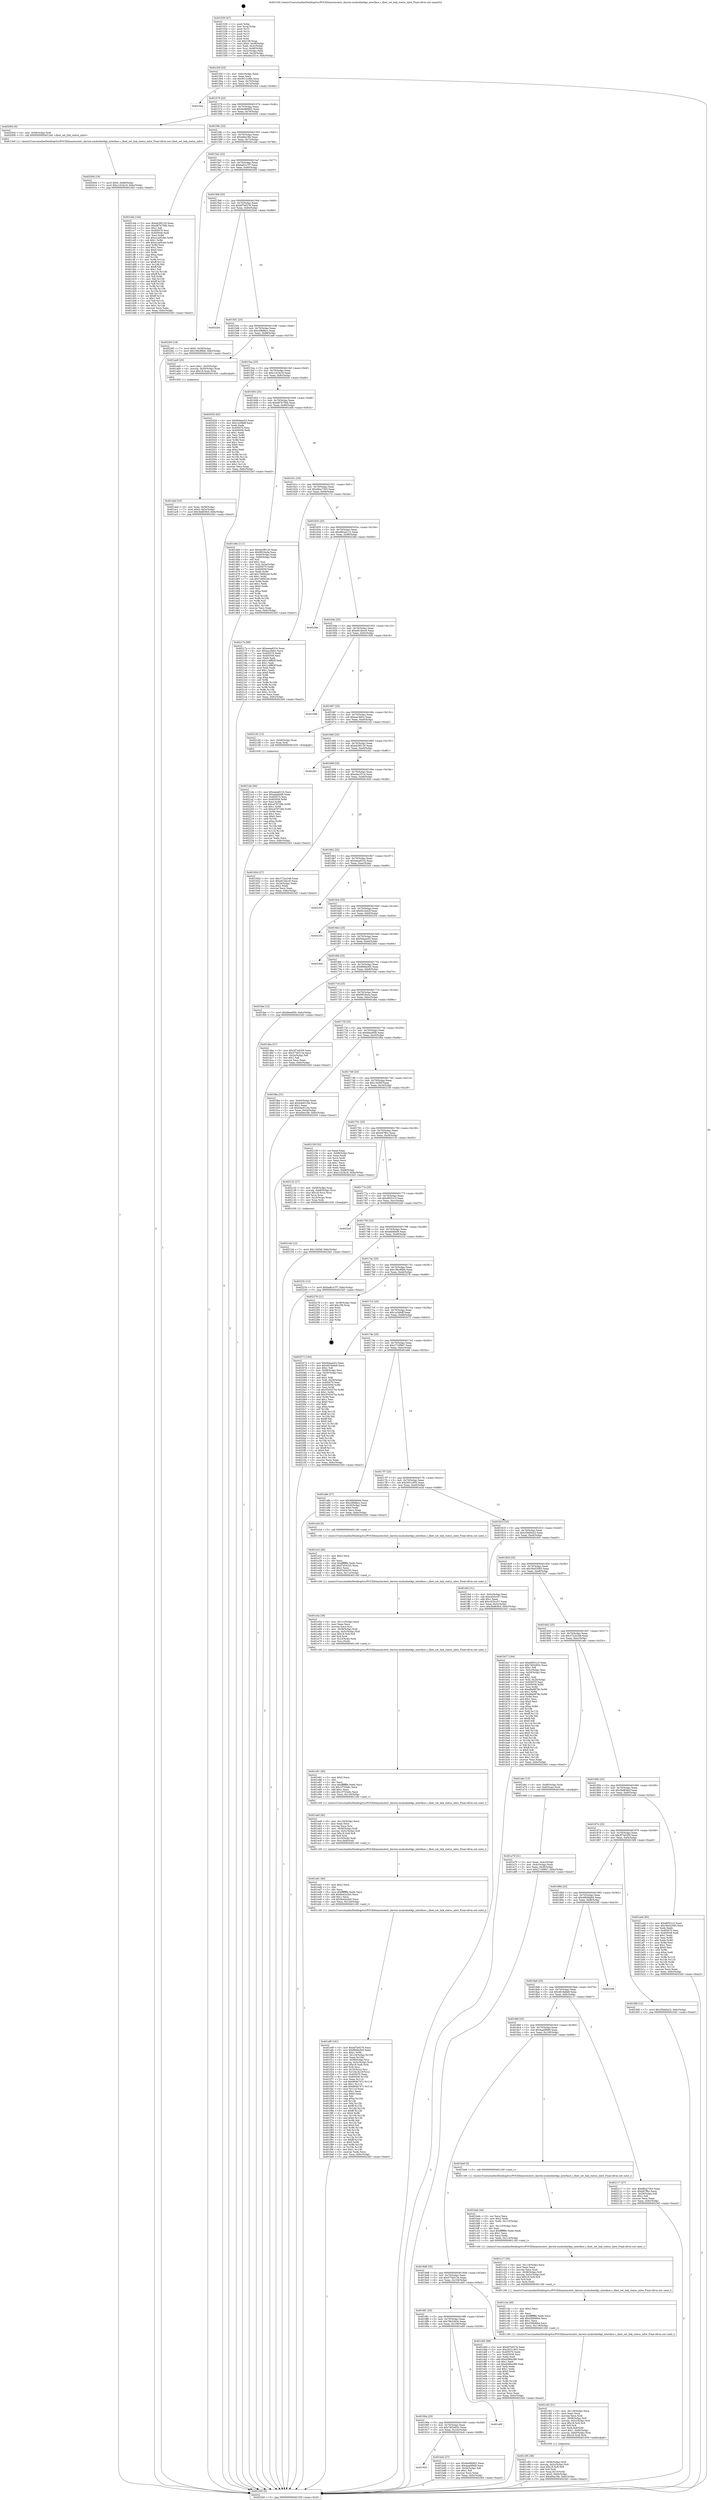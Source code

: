 digraph "0x401530" {
  label = "0x401530 (/mnt/c/Users/mathe/Desktop/tcc/POCII/binaries/extr_darwin-xnubsdnetkpi_interface.c_ifnet_set_link_status_inbw_Final-ollvm.out::main(0))"
  labelloc = "t"
  node[shape=record]

  Entry [label="",width=0.3,height=0.3,shape=circle,fillcolor=black,style=filled]
  "0x40155f" [label="{
     0x40155f [23]\l
     | [instrs]\l
     &nbsp;&nbsp;0x40155f \<+3\>: mov -0x6c(%rbp),%eax\l
     &nbsp;&nbsp;0x401562 \<+2\>: mov %eax,%ecx\l
     &nbsp;&nbsp;0x401564 \<+6\>: sub $0x9212cf6e,%ecx\l
     &nbsp;&nbsp;0x40156a \<+3\>: mov %eax,-0x70(%rbp)\l
     &nbsp;&nbsp;0x40156d \<+3\>: mov %ecx,-0x74(%rbp)\l
     &nbsp;&nbsp;0x401570 \<+6\>: je 00000000004019ce \<main+0x49e\>\l
  }"]
  "0x4019ce" [label="{
     0x4019ce\l
  }", style=dashed]
  "0x401576" [label="{
     0x401576 [22]\l
     | [instrs]\l
     &nbsp;&nbsp;0x401576 \<+5\>: jmp 000000000040157b \<main+0x4b\>\l
     &nbsp;&nbsp;0x40157b \<+3\>: mov -0x70(%rbp),%eax\l
     &nbsp;&nbsp;0x40157e \<+5\>: sub $0x9ed86802,%eax\l
     &nbsp;&nbsp;0x401583 \<+3\>: mov %eax,-0x78(%rbp)\l
     &nbsp;&nbsp;0x401586 \<+6\>: je 0000000000402004 \<main+0xad4\>\l
  }"]
  Exit [label="",width=0.3,height=0.3,shape=circle,fillcolor=black,style=filled,peripheries=2]
  "0x402004" [label="{
     0x402004 [9]\l
     | [instrs]\l
     &nbsp;&nbsp;0x402004 \<+4\>: mov -0x58(%rbp),%rdi\l
     &nbsp;&nbsp;0x402008 \<+5\>: call 00000000004013e0 \<ifnet_set_link_status_inbw\>\l
     | [calls]\l
     &nbsp;&nbsp;0x4013e0 \{1\} (/mnt/c/Users/mathe/Desktop/tcc/POCII/binaries/extr_darwin-xnubsdnetkpi_interface.c_ifnet_set_link_status_inbw_Final-ollvm.out::ifnet_set_link_status_inbw)\l
  }"]
  "0x40158c" [label="{
     0x40158c [22]\l
     | [instrs]\l
     &nbsp;&nbsp;0x40158c \<+5\>: jmp 0000000000401591 \<main+0x61\>\l
     &nbsp;&nbsp;0x401591 \<+3\>: mov -0x70(%rbp),%eax\l
     &nbsp;&nbsp;0x401594 \<+5\>: sub $0xaf4ec3fe,%eax\l
     &nbsp;&nbsp;0x401599 \<+3\>: mov %eax,-0x7c(%rbp)\l
     &nbsp;&nbsp;0x40159c \<+6\>: je 0000000000401cbb \<main+0x78b\>\l
  }"]
  "0x4021de" [label="{
     0x4021de [94]\l
     | [instrs]\l
     &nbsp;&nbsp;0x4021de \<+5\>: mov $0xeeea631b,%ecx\l
     &nbsp;&nbsp;0x4021e3 \<+5\>: mov $0xebb8408,%edx\l
     &nbsp;&nbsp;0x4021e8 \<+7\>: mov 0x405070,%esi\l
     &nbsp;&nbsp;0x4021ef \<+8\>: mov 0x405058,%r8d\l
     &nbsp;&nbsp;0x4021f7 \<+3\>: mov %esi,%r9d\l
     &nbsp;&nbsp;0x4021fa \<+7\>: add $0xcd79726b,%r9d\l
     &nbsp;&nbsp;0x402201 \<+4\>: sub $0x1,%r9d\l
     &nbsp;&nbsp;0x402205 \<+7\>: sub $0xcd79726b,%r9d\l
     &nbsp;&nbsp;0x40220c \<+4\>: imul %r9d,%esi\l
     &nbsp;&nbsp;0x402210 \<+3\>: and $0x1,%esi\l
     &nbsp;&nbsp;0x402213 \<+3\>: cmp $0x0,%esi\l
     &nbsp;&nbsp;0x402216 \<+4\>: sete %r10b\l
     &nbsp;&nbsp;0x40221a \<+4\>: cmp $0xa,%r8d\l
     &nbsp;&nbsp;0x40221e \<+4\>: setl %r11b\l
     &nbsp;&nbsp;0x402222 \<+3\>: mov %r10b,%bl\l
     &nbsp;&nbsp;0x402225 \<+3\>: and %r11b,%bl\l
     &nbsp;&nbsp;0x402228 \<+3\>: xor %r11b,%r10b\l
     &nbsp;&nbsp;0x40222b \<+3\>: or %r10b,%bl\l
     &nbsp;&nbsp;0x40222e \<+3\>: test $0x1,%bl\l
     &nbsp;&nbsp;0x402231 \<+3\>: cmovne %edx,%ecx\l
     &nbsp;&nbsp;0x402234 \<+3\>: mov %ecx,-0x6c(%rbp)\l
     &nbsp;&nbsp;0x402237 \<+5\>: jmp 00000000004023d3 \<main+0xea3\>\l
  }"]
  "0x401cbb" [label="{
     0x401cbb [144]\l
     | [instrs]\l
     &nbsp;&nbsp;0x401cbb \<+5\>: mov $0xeb3f0120,%eax\l
     &nbsp;&nbsp;0x401cc0 \<+5\>: mov $0xd87b756b,%ecx\l
     &nbsp;&nbsp;0x401cc5 \<+2\>: mov $0x1,%dl\l
     &nbsp;&nbsp;0x401cc7 \<+7\>: mov 0x405070,%esi\l
     &nbsp;&nbsp;0x401cce \<+7\>: mov 0x405058,%edi\l
     &nbsp;&nbsp;0x401cd5 \<+3\>: mov %esi,%r8d\l
     &nbsp;&nbsp;0x401cd8 \<+7\>: sub $0xa1ad5cbb,%r8d\l
     &nbsp;&nbsp;0x401cdf \<+4\>: sub $0x1,%r8d\l
     &nbsp;&nbsp;0x401ce3 \<+7\>: add $0xa1ad5cbb,%r8d\l
     &nbsp;&nbsp;0x401cea \<+4\>: imul %r8d,%esi\l
     &nbsp;&nbsp;0x401cee \<+3\>: and $0x1,%esi\l
     &nbsp;&nbsp;0x401cf1 \<+3\>: cmp $0x0,%esi\l
     &nbsp;&nbsp;0x401cf4 \<+4\>: sete %r9b\l
     &nbsp;&nbsp;0x401cf8 \<+3\>: cmp $0xa,%edi\l
     &nbsp;&nbsp;0x401cfb \<+4\>: setl %r10b\l
     &nbsp;&nbsp;0x401cff \<+3\>: mov %r9b,%r11b\l
     &nbsp;&nbsp;0x401d02 \<+4\>: xor $0xff,%r11b\l
     &nbsp;&nbsp;0x401d06 \<+3\>: mov %r10b,%bl\l
     &nbsp;&nbsp;0x401d09 \<+3\>: xor $0xff,%bl\l
     &nbsp;&nbsp;0x401d0c \<+3\>: xor $0x1,%dl\l
     &nbsp;&nbsp;0x401d0f \<+3\>: mov %r11b,%r14b\l
     &nbsp;&nbsp;0x401d12 \<+4\>: and $0xff,%r14b\l
     &nbsp;&nbsp;0x401d16 \<+3\>: and %dl,%r9b\l
     &nbsp;&nbsp;0x401d19 \<+3\>: mov %bl,%r15b\l
     &nbsp;&nbsp;0x401d1c \<+4\>: and $0xff,%r15b\l
     &nbsp;&nbsp;0x401d20 \<+3\>: and %dl,%r10b\l
     &nbsp;&nbsp;0x401d23 \<+3\>: or %r9b,%r14b\l
     &nbsp;&nbsp;0x401d26 \<+3\>: or %r10b,%r15b\l
     &nbsp;&nbsp;0x401d29 \<+3\>: xor %r15b,%r14b\l
     &nbsp;&nbsp;0x401d2c \<+3\>: or %bl,%r11b\l
     &nbsp;&nbsp;0x401d2f \<+4\>: xor $0xff,%r11b\l
     &nbsp;&nbsp;0x401d33 \<+3\>: or $0x1,%dl\l
     &nbsp;&nbsp;0x401d36 \<+3\>: and %dl,%r11b\l
     &nbsp;&nbsp;0x401d39 \<+3\>: or %r11b,%r14b\l
     &nbsp;&nbsp;0x401d3c \<+4\>: test $0x1,%r14b\l
     &nbsp;&nbsp;0x401d40 \<+3\>: cmovne %ecx,%eax\l
     &nbsp;&nbsp;0x401d43 \<+3\>: mov %eax,-0x6c(%rbp)\l
     &nbsp;&nbsp;0x401d46 \<+5\>: jmp 00000000004023d3 \<main+0xea3\>\l
  }"]
  "0x4015a2" [label="{
     0x4015a2 [22]\l
     | [instrs]\l
     &nbsp;&nbsp;0x4015a2 \<+5\>: jmp 00000000004015a7 \<main+0x77\>\l
     &nbsp;&nbsp;0x4015a7 \<+3\>: mov -0x70(%rbp),%eax\l
     &nbsp;&nbsp;0x4015aa \<+5\>: sub $0xba81e7f7,%eax\l
     &nbsp;&nbsp;0x4015af \<+3\>: mov %eax,-0x80(%rbp)\l
     &nbsp;&nbsp;0x4015b2 \<+6\>: je 0000000000402265 \<main+0xd35\>\l
  }"]
  "0x40214d" [label="{
     0x40214d [12]\l
     | [instrs]\l
     &nbsp;&nbsp;0x40214d \<+7\>: movl $0x13d3bf,-0x6c(%rbp)\l
     &nbsp;&nbsp;0x402154 \<+5\>: jmp 00000000004023d3 \<main+0xea3\>\l
  }"]
  "0x402265" [label="{
     0x402265 [19]\l
     | [instrs]\l
     &nbsp;&nbsp;0x402265 \<+7\>: movl $0x0,-0x38(%rbp)\l
     &nbsp;&nbsp;0x40226c \<+7\>: movl $0x196c96b9,-0x6c(%rbp)\l
     &nbsp;&nbsp;0x402273 \<+5\>: jmp 00000000004023d3 \<main+0xea3\>\l
  }"]
  "0x4015b8" [label="{
     0x4015b8 [25]\l
     | [instrs]\l
     &nbsp;&nbsp;0x4015b8 \<+5\>: jmp 00000000004015bd \<main+0x8d\>\l
     &nbsp;&nbsp;0x4015bd \<+3\>: mov -0x70(%rbp),%eax\l
     &nbsp;&nbsp;0x4015c0 \<+5\>: sub $0xbf7b9276,%eax\l
     &nbsp;&nbsp;0x4015c5 \<+6\>: mov %eax,-0x84(%rbp)\l
     &nbsp;&nbsp;0x4015cb \<+6\>: je 00000000004022bd \<main+0xd8d\>\l
  }"]
  "0x40200d" [label="{
     0x40200d [19]\l
     | [instrs]\l
     &nbsp;&nbsp;0x40200d \<+7\>: movl $0x0,-0x68(%rbp)\l
     &nbsp;&nbsp;0x402014 \<+7\>: movl $0xc1d1fa18,-0x6c(%rbp)\l
     &nbsp;&nbsp;0x40201b \<+5\>: jmp 00000000004023d3 \<main+0xea3\>\l
  }"]
  "0x4022bd" [label="{
     0x4022bd\l
  }", style=dashed]
  "0x4015d1" [label="{
     0x4015d1 [25]\l
     | [instrs]\l
     &nbsp;&nbsp;0x4015d1 \<+5\>: jmp 00000000004015d6 \<main+0xa6\>\l
     &nbsp;&nbsp;0x4015d6 \<+3\>: mov -0x70(%rbp),%eax\l
     &nbsp;&nbsp;0x4015d9 \<+5\>: sub $0xc0fb8bcc,%eax\l
     &nbsp;&nbsp;0x4015de \<+6\>: mov %eax,-0x88(%rbp)\l
     &nbsp;&nbsp;0x4015e4 \<+6\>: je 0000000000401aa9 \<main+0x579\>\l
  }"]
  "0x401ef9" [label="{
     0x401ef9 [181]\l
     | [instrs]\l
     &nbsp;&nbsp;0x401ef9 \<+5\>: mov $0xbf7b9276,%ecx\l
     &nbsp;&nbsp;0x401efe \<+5\>: mov $0xf668a305,%edx\l
     &nbsp;&nbsp;0x401f03 \<+3\>: mov $0x1,%r9b\l
     &nbsp;&nbsp;0x401f06 \<+7\>: mov -0x124(%rbp),%r10d\l
     &nbsp;&nbsp;0x401f0d \<+4\>: imul %eax,%r10d\l
     &nbsp;&nbsp;0x401f11 \<+4\>: mov -0x58(%rbp),%rsi\l
     &nbsp;&nbsp;0x401f15 \<+4\>: movslq -0x5c(%rbp),%rdi\l
     &nbsp;&nbsp;0x401f19 \<+4\>: imul $0x18,%rdi,%rdi\l
     &nbsp;&nbsp;0x401f1d \<+3\>: add %rdi,%rsi\l
     &nbsp;&nbsp;0x401f20 \<+4\>: mov 0x10(%rsi),%rsi\l
     &nbsp;&nbsp;0x401f24 \<+4\>: mov %r10d,0x10(%rsi)\l
     &nbsp;&nbsp;0x401f28 \<+7\>: mov 0x405070,%eax\l
     &nbsp;&nbsp;0x401f2f \<+8\>: mov 0x405058,%r10d\l
     &nbsp;&nbsp;0x401f37 \<+3\>: mov %eax,%r11d\l
     &nbsp;&nbsp;0x401f3a \<+7\>: sub $0x964b747c,%r11d\l
     &nbsp;&nbsp;0x401f41 \<+4\>: sub $0x1,%r11d\l
     &nbsp;&nbsp;0x401f45 \<+7\>: add $0x964b747c,%r11d\l
     &nbsp;&nbsp;0x401f4c \<+4\>: imul %r11d,%eax\l
     &nbsp;&nbsp;0x401f50 \<+3\>: and $0x1,%eax\l
     &nbsp;&nbsp;0x401f53 \<+3\>: cmp $0x0,%eax\l
     &nbsp;&nbsp;0x401f56 \<+3\>: sete %bl\l
     &nbsp;&nbsp;0x401f59 \<+4\>: cmp $0xa,%r10d\l
     &nbsp;&nbsp;0x401f5d \<+4\>: setl %r14b\l
     &nbsp;&nbsp;0x401f61 \<+3\>: mov %bl,%r15b\l
     &nbsp;&nbsp;0x401f64 \<+4\>: xor $0xff,%r15b\l
     &nbsp;&nbsp;0x401f68 \<+3\>: mov %r14b,%r12b\l
     &nbsp;&nbsp;0x401f6b \<+4\>: xor $0xff,%r12b\l
     &nbsp;&nbsp;0x401f6f \<+4\>: xor $0x0,%r9b\l
     &nbsp;&nbsp;0x401f73 \<+3\>: mov %r15b,%r13b\l
     &nbsp;&nbsp;0x401f76 \<+4\>: and $0x0,%r13b\l
     &nbsp;&nbsp;0x401f7a \<+3\>: and %r9b,%bl\l
     &nbsp;&nbsp;0x401f7d \<+3\>: mov %r12b,%al\l
     &nbsp;&nbsp;0x401f80 \<+2\>: and $0x0,%al\l
     &nbsp;&nbsp;0x401f82 \<+3\>: and %r9b,%r14b\l
     &nbsp;&nbsp;0x401f85 \<+3\>: or %bl,%r13b\l
     &nbsp;&nbsp;0x401f88 \<+3\>: or %r14b,%al\l
     &nbsp;&nbsp;0x401f8b \<+3\>: xor %al,%r13b\l
     &nbsp;&nbsp;0x401f8e \<+3\>: or %r12b,%r15b\l
     &nbsp;&nbsp;0x401f91 \<+4\>: xor $0xff,%r15b\l
     &nbsp;&nbsp;0x401f95 \<+4\>: or $0x0,%r9b\l
     &nbsp;&nbsp;0x401f99 \<+3\>: and %r9b,%r15b\l
     &nbsp;&nbsp;0x401f9c \<+3\>: or %r15b,%r13b\l
     &nbsp;&nbsp;0x401f9f \<+4\>: test $0x1,%r13b\l
     &nbsp;&nbsp;0x401fa3 \<+3\>: cmovne %edx,%ecx\l
     &nbsp;&nbsp;0x401fa6 \<+3\>: mov %ecx,-0x6c(%rbp)\l
     &nbsp;&nbsp;0x401fa9 \<+5\>: jmp 00000000004023d3 \<main+0xea3\>\l
  }"]
  "0x401aa9" [label="{
     0x401aa9 [20]\l
     | [instrs]\l
     &nbsp;&nbsp;0x401aa9 \<+7\>: movl $0x1,-0x50(%rbp)\l
     &nbsp;&nbsp;0x401ab0 \<+4\>: movslq -0x50(%rbp),%rax\l
     &nbsp;&nbsp;0x401ab4 \<+4\>: imul $0x18,%rax,%rdi\l
     &nbsp;&nbsp;0x401ab8 \<+5\>: call 0000000000401050 \<malloc@plt\>\l
     | [calls]\l
     &nbsp;&nbsp;0x401050 \{1\} (unknown)\l
  }"]
  "0x4015ea" [label="{
     0x4015ea [25]\l
     | [instrs]\l
     &nbsp;&nbsp;0x4015ea \<+5\>: jmp 00000000004015ef \<main+0xbf\>\l
     &nbsp;&nbsp;0x4015ef \<+3\>: mov -0x70(%rbp),%eax\l
     &nbsp;&nbsp;0x4015f2 \<+5\>: sub $0xc1d1fa18,%eax\l
     &nbsp;&nbsp;0x4015f7 \<+6\>: mov %eax,-0x8c(%rbp)\l
     &nbsp;&nbsp;0x4015fd \<+6\>: je 0000000000402020 \<main+0xaf0\>\l
  }"]
  "0x401ed1" [label="{
     0x401ed1 [40]\l
     | [instrs]\l
     &nbsp;&nbsp;0x401ed1 \<+5\>: mov $0x2,%ecx\l
     &nbsp;&nbsp;0x401ed6 \<+1\>: cltd\l
     &nbsp;&nbsp;0x401ed7 \<+2\>: idiv %ecx\l
     &nbsp;&nbsp;0x401ed9 \<+6\>: imul $0xfffffffe,%edx,%ecx\l
     &nbsp;&nbsp;0x401edf \<+6\>: add $0x9e42a2b5,%ecx\l
     &nbsp;&nbsp;0x401ee5 \<+3\>: add $0x1,%ecx\l
     &nbsp;&nbsp;0x401ee8 \<+6\>: sub $0x9e42a2b5,%ecx\l
     &nbsp;&nbsp;0x401eee \<+6\>: mov %ecx,-0x124(%rbp)\l
     &nbsp;&nbsp;0x401ef4 \<+5\>: call 0000000000401160 \<next_i\>\l
     | [calls]\l
     &nbsp;&nbsp;0x401160 \{1\} (/mnt/c/Users/mathe/Desktop/tcc/POCII/binaries/extr_darwin-xnubsdnetkpi_interface.c_ifnet_set_link_status_inbw_Final-ollvm.out::next_i)\l
  }"]
  "0x402020" [label="{
     0x402020 [83]\l
     | [instrs]\l
     &nbsp;&nbsp;0x402020 \<+5\>: mov $0xf44aae53,%eax\l
     &nbsp;&nbsp;0x402025 \<+5\>: mov $0x1a34feff,%ecx\l
     &nbsp;&nbsp;0x40202a \<+2\>: xor %edx,%edx\l
     &nbsp;&nbsp;0x40202c \<+7\>: mov 0x405070,%esi\l
     &nbsp;&nbsp;0x402033 \<+7\>: mov 0x405058,%edi\l
     &nbsp;&nbsp;0x40203a \<+3\>: sub $0x1,%edx\l
     &nbsp;&nbsp;0x40203d \<+3\>: mov %esi,%r8d\l
     &nbsp;&nbsp;0x402040 \<+3\>: add %edx,%r8d\l
     &nbsp;&nbsp;0x402043 \<+4\>: imul %r8d,%esi\l
     &nbsp;&nbsp;0x402047 \<+3\>: and $0x1,%esi\l
     &nbsp;&nbsp;0x40204a \<+3\>: cmp $0x0,%esi\l
     &nbsp;&nbsp;0x40204d \<+4\>: sete %r9b\l
     &nbsp;&nbsp;0x402051 \<+3\>: cmp $0xa,%edi\l
     &nbsp;&nbsp;0x402054 \<+4\>: setl %r10b\l
     &nbsp;&nbsp;0x402058 \<+3\>: mov %r9b,%r11b\l
     &nbsp;&nbsp;0x40205b \<+3\>: and %r10b,%r11b\l
     &nbsp;&nbsp;0x40205e \<+3\>: xor %r10b,%r9b\l
     &nbsp;&nbsp;0x402061 \<+3\>: or %r9b,%r11b\l
     &nbsp;&nbsp;0x402064 \<+4\>: test $0x1,%r11b\l
     &nbsp;&nbsp;0x402068 \<+3\>: cmovne %ecx,%eax\l
     &nbsp;&nbsp;0x40206b \<+3\>: mov %eax,-0x6c(%rbp)\l
     &nbsp;&nbsp;0x40206e \<+5\>: jmp 00000000004023d3 \<main+0xea3\>\l
  }"]
  "0x401603" [label="{
     0x401603 [25]\l
     | [instrs]\l
     &nbsp;&nbsp;0x401603 \<+5\>: jmp 0000000000401608 \<main+0xd8\>\l
     &nbsp;&nbsp;0x401608 \<+3\>: mov -0x70(%rbp),%eax\l
     &nbsp;&nbsp;0x40160b \<+5\>: sub $0xd87b756b,%eax\l
     &nbsp;&nbsp;0x401610 \<+6\>: mov %eax,-0x90(%rbp)\l
     &nbsp;&nbsp;0x401616 \<+6\>: je 0000000000401d4b \<main+0x81b\>\l
  }"]
  "0x401ea9" [label="{
     0x401ea9 [40]\l
     | [instrs]\l
     &nbsp;&nbsp;0x401ea9 \<+6\>: mov -0x120(%rbp),%ecx\l
     &nbsp;&nbsp;0x401eaf \<+3\>: imul %eax,%ecx\l
     &nbsp;&nbsp;0x401eb2 \<+3\>: movslq %ecx,%rsi\l
     &nbsp;&nbsp;0x401eb5 \<+4\>: mov -0x58(%rbp),%rdi\l
     &nbsp;&nbsp;0x401eb9 \<+4\>: movslq -0x5c(%rbp),%r8\l
     &nbsp;&nbsp;0x401ebd \<+4\>: imul $0x18,%r8,%r8\l
     &nbsp;&nbsp;0x401ec1 \<+3\>: add %r8,%rdi\l
     &nbsp;&nbsp;0x401ec4 \<+4\>: mov 0x10(%rdi),%rdi\l
     &nbsp;&nbsp;0x401ec8 \<+4\>: mov %rsi,0x8(%rdi)\l
     &nbsp;&nbsp;0x401ecc \<+5\>: call 0000000000401160 \<next_i\>\l
     | [calls]\l
     &nbsp;&nbsp;0x401160 \{1\} (/mnt/c/Users/mathe/Desktop/tcc/POCII/binaries/extr_darwin-xnubsdnetkpi_interface.c_ifnet_set_link_status_inbw_Final-ollvm.out::next_i)\l
  }"]
  "0x401d4b" [label="{
     0x401d4b [111]\l
     | [instrs]\l
     &nbsp;&nbsp;0x401d4b \<+5\>: mov $0xeb3f0120,%eax\l
     &nbsp;&nbsp;0x401d50 \<+5\>: mov $0xf9f16a3a,%ecx\l
     &nbsp;&nbsp;0x401d55 \<+3\>: mov -0x64(%rbp),%edx\l
     &nbsp;&nbsp;0x401d58 \<+3\>: cmp -0x60(%rbp),%edx\l
     &nbsp;&nbsp;0x401d5b \<+4\>: setl %sil\l
     &nbsp;&nbsp;0x401d5f \<+4\>: and $0x1,%sil\l
     &nbsp;&nbsp;0x401d63 \<+4\>: mov %sil,-0x2a(%rbp)\l
     &nbsp;&nbsp;0x401d67 \<+7\>: mov 0x405070,%edx\l
     &nbsp;&nbsp;0x401d6e \<+7\>: mov 0x405058,%edi\l
     &nbsp;&nbsp;0x401d75 \<+3\>: mov %edx,%r8d\l
     &nbsp;&nbsp;0x401d78 \<+7\>: add $0x749f424d,%r8d\l
     &nbsp;&nbsp;0x401d7f \<+4\>: sub $0x1,%r8d\l
     &nbsp;&nbsp;0x401d83 \<+7\>: sub $0x749f424d,%r8d\l
     &nbsp;&nbsp;0x401d8a \<+4\>: imul %r8d,%edx\l
     &nbsp;&nbsp;0x401d8e \<+3\>: and $0x1,%edx\l
     &nbsp;&nbsp;0x401d91 \<+3\>: cmp $0x0,%edx\l
     &nbsp;&nbsp;0x401d94 \<+4\>: sete %sil\l
     &nbsp;&nbsp;0x401d98 \<+3\>: cmp $0xa,%edi\l
     &nbsp;&nbsp;0x401d9b \<+4\>: setl %r9b\l
     &nbsp;&nbsp;0x401d9f \<+3\>: mov %sil,%r10b\l
     &nbsp;&nbsp;0x401da2 \<+3\>: and %r9b,%r10b\l
     &nbsp;&nbsp;0x401da5 \<+3\>: xor %r9b,%sil\l
     &nbsp;&nbsp;0x401da8 \<+3\>: or %sil,%r10b\l
     &nbsp;&nbsp;0x401dab \<+4\>: test $0x1,%r10b\l
     &nbsp;&nbsp;0x401daf \<+3\>: cmovne %ecx,%eax\l
     &nbsp;&nbsp;0x401db2 \<+3\>: mov %eax,-0x6c(%rbp)\l
     &nbsp;&nbsp;0x401db5 \<+5\>: jmp 00000000004023d3 \<main+0xea3\>\l
  }"]
  "0x40161c" [label="{
     0x40161c [25]\l
     | [instrs]\l
     &nbsp;&nbsp;0x40161c \<+5\>: jmp 0000000000401621 \<main+0xf1\>\l
     &nbsp;&nbsp;0x401621 \<+3\>: mov -0x70(%rbp),%eax\l
     &nbsp;&nbsp;0x401624 \<+5\>: sub $0xd8ca7303,%eax\l
     &nbsp;&nbsp;0x401629 \<+6\>: mov %eax,-0x94(%rbp)\l
     &nbsp;&nbsp;0x40162f \<+6\>: je 000000000040217a \<main+0xc4a\>\l
  }"]
  "0x401e81" [label="{
     0x401e81 [40]\l
     | [instrs]\l
     &nbsp;&nbsp;0x401e81 \<+5\>: mov $0x2,%ecx\l
     &nbsp;&nbsp;0x401e86 \<+1\>: cltd\l
     &nbsp;&nbsp;0x401e87 \<+2\>: idiv %ecx\l
     &nbsp;&nbsp;0x401e89 \<+6\>: imul $0xfffffffe,%edx,%ecx\l
     &nbsp;&nbsp;0x401e8f \<+6\>: sub $0x1f753e6c,%ecx\l
     &nbsp;&nbsp;0x401e95 \<+3\>: add $0x1,%ecx\l
     &nbsp;&nbsp;0x401e98 \<+6\>: add $0x1f753e6c,%ecx\l
     &nbsp;&nbsp;0x401e9e \<+6\>: mov %ecx,-0x120(%rbp)\l
     &nbsp;&nbsp;0x401ea4 \<+5\>: call 0000000000401160 \<next_i\>\l
     | [calls]\l
     &nbsp;&nbsp;0x401160 \{1\} (/mnt/c/Users/mathe/Desktop/tcc/POCII/binaries/extr_darwin-xnubsdnetkpi_interface.c_ifnet_set_link_status_inbw_Final-ollvm.out::next_i)\l
  }"]
  "0x40217a" [label="{
     0x40217a [88]\l
     | [instrs]\l
     &nbsp;&nbsp;0x40217a \<+5\>: mov $0xeeea631b,%eax\l
     &nbsp;&nbsp;0x40217f \<+5\>: mov $0xeac3bfcc,%ecx\l
     &nbsp;&nbsp;0x402184 \<+7\>: mov 0x405070,%edx\l
     &nbsp;&nbsp;0x40218b \<+7\>: mov 0x405058,%esi\l
     &nbsp;&nbsp;0x402192 \<+2\>: mov %edx,%edi\l
     &nbsp;&nbsp;0x402194 \<+6\>: add $0x1c4ffd3f,%edi\l
     &nbsp;&nbsp;0x40219a \<+3\>: sub $0x1,%edi\l
     &nbsp;&nbsp;0x40219d \<+6\>: sub $0x1c4ffd3f,%edi\l
     &nbsp;&nbsp;0x4021a3 \<+3\>: imul %edi,%edx\l
     &nbsp;&nbsp;0x4021a6 \<+3\>: and $0x1,%edx\l
     &nbsp;&nbsp;0x4021a9 \<+3\>: cmp $0x0,%edx\l
     &nbsp;&nbsp;0x4021ac \<+4\>: sete %r8b\l
     &nbsp;&nbsp;0x4021b0 \<+3\>: cmp $0xa,%esi\l
     &nbsp;&nbsp;0x4021b3 \<+4\>: setl %r9b\l
     &nbsp;&nbsp;0x4021b7 \<+3\>: mov %r8b,%r10b\l
     &nbsp;&nbsp;0x4021ba \<+3\>: and %r9b,%r10b\l
     &nbsp;&nbsp;0x4021bd \<+3\>: xor %r9b,%r8b\l
     &nbsp;&nbsp;0x4021c0 \<+3\>: or %r8b,%r10b\l
     &nbsp;&nbsp;0x4021c3 \<+4\>: test $0x1,%r10b\l
     &nbsp;&nbsp;0x4021c7 \<+3\>: cmovne %ecx,%eax\l
     &nbsp;&nbsp;0x4021ca \<+3\>: mov %eax,-0x6c(%rbp)\l
     &nbsp;&nbsp;0x4021cd \<+5\>: jmp 00000000004023d3 \<main+0xea3\>\l
  }"]
  "0x401635" [label="{
     0x401635 [25]\l
     | [instrs]\l
     &nbsp;&nbsp;0x401635 \<+5\>: jmp 000000000040163a \<main+0x10a\>\l
     &nbsp;&nbsp;0x40163a \<+3\>: mov -0x70(%rbp),%eax\l
     &nbsp;&nbsp;0x40163d \<+5\>: sub $0xd92ad112,%eax\l
     &nbsp;&nbsp;0x401642 \<+6\>: mov %eax,-0x98(%rbp)\l
     &nbsp;&nbsp;0x401648 \<+6\>: je 000000000040228d \<main+0xd5d\>\l
  }"]
  "0x401e5a" [label="{
     0x401e5a [39]\l
     | [instrs]\l
     &nbsp;&nbsp;0x401e5a \<+6\>: mov -0x11c(%rbp),%ecx\l
     &nbsp;&nbsp;0x401e60 \<+3\>: imul %eax,%ecx\l
     &nbsp;&nbsp;0x401e63 \<+3\>: movslq %ecx,%rsi\l
     &nbsp;&nbsp;0x401e66 \<+4\>: mov -0x58(%rbp),%rdi\l
     &nbsp;&nbsp;0x401e6a \<+4\>: movslq -0x5c(%rbp),%r8\l
     &nbsp;&nbsp;0x401e6e \<+4\>: imul $0x18,%r8,%r8\l
     &nbsp;&nbsp;0x401e72 \<+3\>: add %r8,%rdi\l
     &nbsp;&nbsp;0x401e75 \<+4\>: mov 0x10(%rdi),%rdi\l
     &nbsp;&nbsp;0x401e79 \<+3\>: mov %rsi,(%rdi)\l
     &nbsp;&nbsp;0x401e7c \<+5\>: call 0000000000401160 \<next_i\>\l
     | [calls]\l
     &nbsp;&nbsp;0x401160 \{1\} (/mnt/c/Users/mathe/Desktop/tcc/POCII/binaries/extr_darwin-xnubsdnetkpi_interface.c_ifnet_set_link_status_inbw_Final-ollvm.out::next_i)\l
  }"]
  "0x40228d" [label="{
     0x40228d\l
  }", style=dashed]
  "0x40164e" [label="{
     0x40164e [25]\l
     | [instrs]\l
     &nbsp;&nbsp;0x40164e \<+5\>: jmp 0000000000401653 \<main+0x123\>\l
     &nbsp;&nbsp;0x401653 \<+3\>: mov -0x70(%rbp),%eax\l
     &nbsp;&nbsp;0x401656 \<+5\>: sub $0xe814bcc6,%eax\l
     &nbsp;&nbsp;0x40165b \<+6\>: mov %eax,-0x9c(%rbp)\l
     &nbsp;&nbsp;0x401661 \<+6\>: je 0000000000401948 \<main+0x418\>\l
  }"]
  "0x401e32" [label="{
     0x401e32 [40]\l
     | [instrs]\l
     &nbsp;&nbsp;0x401e32 \<+5\>: mov $0x2,%ecx\l
     &nbsp;&nbsp;0x401e37 \<+1\>: cltd\l
     &nbsp;&nbsp;0x401e38 \<+2\>: idiv %ecx\l
     &nbsp;&nbsp;0x401e3a \<+6\>: imul $0xfffffffe,%edx,%ecx\l
     &nbsp;&nbsp;0x401e40 \<+6\>: add $0xf7a54235,%ecx\l
     &nbsp;&nbsp;0x401e46 \<+3\>: add $0x1,%ecx\l
     &nbsp;&nbsp;0x401e49 \<+6\>: sub $0xf7a54235,%ecx\l
     &nbsp;&nbsp;0x401e4f \<+6\>: mov %ecx,-0x11c(%rbp)\l
     &nbsp;&nbsp;0x401e55 \<+5\>: call 0000000000401160 \<next_i\>\l
     | [calls]\l
     &nbsp;&nbsp;0x401160 \{1\} (/mnt/c/Users/mathe/Desktop/tcc/POCII/binaries/extr_darwin-xnubsdnetkpi_interface.c_ifnet_set_link_status_inbw_Final-ollvm.out::next_i)\l
  }"]
  "0x401948" [label="{
     0x401948\l
  }", style=dashed]
  "0x401667" [label="{
     0x401667 [25]\l
     | [instrs]\l
     &nbsp;&nbsp;0x401667 \<+5\>: jmp 000000000040166c \<main+0x13c\>\l
     &nbsp;&nbsp;0x40166c \<+3\>: mov -0x70(%rbp),%eax\l
     &nbsp;&nbsp;0x40166f \<+5\>: sub $0xeac3bfcc,%eax\l
     &nbsp;&nbsp;0x401674 \<+6\>: mov %eax,-0xa0(%rbp)\l
     &nbsp;&nbsp;0x40167a \<+6\>: je 00000000004021d2 \<main+0xca2\>\l
  }"]
  "0x401c95" [label="{
     0x401c95 [38]\l
     | [instrs]\l
     &nbsp;&nbsp;0x401c95 \<+4\>: mov -0x58(%rbp),%rdi\l
     &nbsp;&nbsp;0x401c99 \<+4\>: movslq -0x5c(%rbp),%r8\l
     &nbsp;&nbsp;0x401c9d \<+4\>: imul $0x18,%r8,%r8\l
     &nbsp;&nbsp;0x401ca1 \<+3\>: add %r8,%rdi\l
     &nbsp;&nbsp;0x401ca4 \<+4\>: mov %rax,0x10(%rdi)\l
     &nbsp;&nbsp;0x401ca8 \<+7\>: movl $0x0,-0x64(%rbp)\l
     &nbsp;&nbsp;0x401caf \<+7\>: movl $0xaf4ec3fe,-0x6c(%rbp)\l
     &nbsp;&nbsp;0x401cb6 \<+5\>: jmp 00000000004023d3 \<main+0xea3\>\l
  }"]
  "0x4021d2" [label="{
     0x4021d2 [12]\l
     | [instrs]\l
     &nbsp;&nbsp;0x4021d2 \<+4\>: mov -0x58(%rbp),%rax\l
     &nbsp;&nbsp;0x4021d6 \<+3\>: mov %rax,%rdi\l
     &nbsp;&nbsp;0x4021d9 \<+5\>: call 0000000000401030 \<free@plt\>\l
     | [calls]\l
     &nbsp;&nbsp;0x401030 \{1\} (unknown)\l
  }"]
  "0x401680" [label="{
     0x401680 [25]\l
     | [instrs]\l
     &nbsp;&nbsp;0x401680 \<+5\>: jmp 0000000000401685 \<main+0x155\>\l
     &nbsp;&nbsp;0x401685 \<+3\>: mov -0x70(%rbp),%eax\l
     &nbsp;&nbsp;0x401688 \<+5\>: sub $0xeb3f0120,%eax\l
     &nbsp;&nbsp;0x40168d \<+6\>: mov %eax,-0xa4(%rbp)\l
     &nbsp;&nbsp;0x401693 \<+6\>: je 00000000004022b1 \<main+0xd81\>\l
  }"]
  "0x401c62" [label="{
     0x401c62 [51]\l
     | [instrs]\l
     &nbsp;&nbsp;0x401c62 \<+6\>: mov -0x118(%rbp),%ecx\l
     &nbsp;&nbsp;0x401c68 \<+3\>: imul %eax,%ecx\l
     &nbsp;&nbsp;0x401c6b \<+3\>: movslq %ecx,%rdi\l
     &nbsp;&nbsp;0x401c6e \<+4\>: mov -0x58(%rbp),%r8\l
     &nbsp;&nbsp;0x401c72 \<+4\>: movslq -0x5c(%rbp),%r9\l
     &nbsp;&nbsp;0x401c76 \<+4\>: imul $0x18,%r9,%r9\l
     &nbsp;&nbsp;0x401c7a \<+3\>: add %r9,%r8\l
     &nbsp;&nbsp;0x401c7d \<+4\>: mov %rdi,0x8(%r8)\l
     &nbsp;&nbsp;0x401c81 \<+7\>: movl $0x1,-0x60(%rbp)\l
     &nbsp;&nbsp;0x401c88 \<+4\>: movslq -0x60(%rbp),%rdi\l
     &nbsp;&nbsp;0x401c8c \<+4\>: imul $0x18,%rdi,%rdi\l
     &nbsp;&nbsp;0x401c90 \<+5\>: call 0000000000401050 \<malloc@plt\>\l
     | [calls]\l
     &nbsp;&nbsp;0x401050 \{1\} (unknown)\l
  }"]
  "0x4022b1" [label="{
     0x4022b1\l
  }", style=dashed]
  "0x401699" [label="{
     0x401699 [25]\l
     | [instrs]\l
     &nbsp;&nbsp;0x401699 \<+5\>: jmp 000000000040169e \<main+0x16e\>\l
     &nbsp;&nbsp;0x40169e \<+3\>: mov -0x70(%rbp),%eax\l
     &nbsp;&nbsp;0x4016a1 \<+5\>: sub $0xeda1f214,%eax\l
     &nbsp;&nbsp;0x4016a6 \<+6\>: mov %eax,-0xa8(%rbp)\l
     &nbsp;&nbsp;0x4016ac \<+6\>: je 000000000040192d \<main+0x3fd\>\l
  }"]
  "0x401c3a" [label="{
     0x401c3a [40]\l
     | [instrs]\l
     &nbsp;&nbsp;0x401c3a \<+5\>: mov $0x2,%ecx\l
     &nbsp;&nbsp;0x401c3f \<+1\>: cltd\l
     &nbsp;&nbsp;0x401c40 \<+2\>: idiv %ecx\l
     &nbsp;&nbsp;0x401c42 \<+6\>: imul $0xfffffffe,%edx,%ecx\l
     &nbsp;&nbsp;0x401c48 \<+6\>: add $0x43fdd6b4,%ecx\l
     &nbsp;&nbsp;0x401c4e \<+3\>: add $0x1,%ecx\l
     &nbsp;&nbsp;0x401c51 \<+6\>: sub $0x43fdd6b4,%ecx\l
     &nbsp;&nbsp;0x401c57 \<+6\>: mov %ecx,-0x118(%rbp)\l
     &nbsp;&nbsp;0x401c5d \<+5\>: call 0000000000401160 \<next_i\>\l
     | [calls]\l
     &nbsp;&nbsp;0x401160 \{1\} (/mnt/c/Users/mathe/Desktop/tcc/POCII/binaries/extr_darwin-xnubsdnetkpi_interface.c_ifnet_set_link_status_inbw_Final-ollvm.out::next_i)\l
  }"]
  "0x40192d" [label="{
     0x40192d [27]\l
     | [instrs]\l
     &nbsp;&nbsp;0x40192d \<+5\>: mov $0x3722e248,%eax\l
     &nbsp;&nbsp;0x401932 \<+5\>: mov $0xe814bcc6,%ecx\l
     &nbsp;&nbsp;0x401937 \<+3\>: mov -0x34(%rbp),%edx\l
     &nbsp;&nbsp;0x40193a \<+3\>: cmp $0x2,%edx\l
     &nbsp;&nbsp;0x40193d \<+3\>: cmovne %ecx,%eax\l
     &nbsp;&nbsp;0x401940 \<+3\>: mov %eax,-0x6c(%rbp)\l
     &nbsp;&nbsp;0x401943 \<+5\>: jmp 00000000004023d3 \<main+0xea3\>\l
  }"]
  "0x4016b2" [label="{
     0x4016b2 [25]\l
     | [instrs]\l
     &nbsp;&nbsp;0x4016b2 \<+5\>: jmp 00000000004016b7 \<main+0x187\>\l
     &nbsp;&nbsp;0x4016b7 \<+3\>: mov -0x70(%rbp),%eax\l
     &nbsp;&nbsp;0x4016ba \<+5\>: sub $0xeeea631b,%eax\l
     &nbsp;&nbsp;0x4016bf \<+6\>: mov %eax,-0xac(%rbp)\l
     &nbsp;&nbsp;0x4016c5 \<+6\>: je 00000000004023c0 \<main+0xe90\>\l
  }"]
  "0x4023d3" [label="{
     0x4023d3 [5]\l
     | [instrs]\l
     &nbsp;&nbsp;0x4023d3 \<+5\>: jmp 000000000040155f \<main+0x2f\>\l
  }"]
  "0x401530" [label="{
     0x401530 [47]\l
     | [instrs]\l
     &nbsp;&nbsp;0x401530 \<+1\>: push %rbp\l
     &nbsp;&nbsp;0x401531 \<+3\>: mov %rsp,%rbp\l
     &nbsp;&nbsp;0x401534 \<+2\>: push %r15\l
     &nbsp;&nbsp;0x401536 \<+2\>: push %r14\l
     &nbsp;&nbsp;0x401538 \<+2\>: push %r13\l
     &nbsp;&nbsp;0x40153a \<+2\>: push %r12\l
     &nbsp;&nbsp;0x40153c \<+1\>: push %rbx\l
     &nbsp;&nbsp;0x40153d \<+7\>: sub $0x108,%rsp\l
     &nbsp;&nbsp;0x401544 \<+7\>: movl $0x0,-0x38(%rbp)\l
     &nbsp;&nbsp;0x40154b \<+3\>: mov %edi,-0x3c(%rbp)\l
     &nbsp;&nbsp;0x40154e \<+4\>: mov %rsi,-0x48(%rbp)\l
     &nbsp;&nbsp;0x401552 \<+3\>: mov -0x3c(%rbp),%edi\l
     &nbsp;&nbsp;0x401555 \<+3\>: mov %edi,-0x34(%rbp)\l
     &nbsp;&nbsp;0x401558 \<+7\>: movl $0xeda1f214,-0x6c(%rbp)\l
  }"]
  "0x401c17" [label="{
     0x401c17 [35]\l
     | [instrs]\l
     &nbsp;&nbsp;0x401c17 \<+6\>: mov -0x114(%rbp),%ecx\l
     &nbsp;&nbsp;0x401c1d \<+3\>: imul %eax,%ecx\l
     &nbsp;&nbsp;0x401c20 \<+3\>: movslq %ecx,%rdi\l
     &nbsp;&nbsp;0x401c23 \<+4\>: mov -0x58(%rbp),%r8\l
     &nbsp;&nbsp;0x401c27 \<+4\>: movslq -0x5c(%rbp),%r9\l
     &nbsp;&nbsp;0x401c2b \<+4\>: imul $0x18,%r9,%r9\l
     &nbsp;&nbsp;0x401c2f \<+3\>: add %r9,%r8\l
     &nbsp;&nbsp;0x401c32 \<+3\>: mov %rdi,(%r8)\l
     &nbsp;&nbsp;0x401c35 \<+5\>: call 0000000000401160 \<next_i\>\l
     | [calls]\l
     &nbsp;&nbsp;0x401160 \{1\} (/mnt/c/Users/mathe/Desktop/tcc/POCII/binaries/extr_darwin-xnubsdnetkpi_interface.c_ifnet_set_link_status_inbw_Final-ollvm.out::next_i)\l
  }"]
  "0x4023c0" [label="{
     0x4023c0\l
  }", style=dashed]
  "0x4016cb" [label="{
     0x4016cb [25]\l
     | [instrs]\l
     &nbsp;&nbsp;0x4016cb \<+5\>: jmp 00000000004016d0 \<main+0x1a0\>\l
     &nbsp;&nbsp;0x4016d0 \<+3\>: mov -0x70(%rbp),%eax\l
     &nbsp;&nbsp;0x4016d3 \<+5\>: sub $0xf2c3a42f,%eax\l
     &nbsp;&nbsp;0x4016d8 \<+6\>: mov %eax,-0xb0(%rbp)\l
     &nbsp;&nbsp;0x4016de \<+6\>: je 0000000000402254 \<main+0xd24\>\l
  }"]
  "0x401beb" [label="{
     0x401beb [44]\l
     | [instrs]\l
     &nbsp;&nbsp;0x401beb \<+2\>: xor %ecx,%ecx\l
     &nbsp;&nbsp;0x401bed \<+5\>: mov $0x2,%edx\l
     &nbsp;&nbsp;0x401bf2 \<+6\>: mov %edx,-0x110(%rbp)\l
     &nbsp;&nbsp;0x401bf8 \<+1\>: cltd\l
     &nbsp;&nbsp;0x401bf9 \<+6\>: mov -0x110(%rbp),%esi\l
     &nbsp;&nbsp;0x401bff \<+2\>: idiv %esi\l
     &nbsp;&nbsp;0x401c01 \<+6\>: imul $0xfffffffe,%edx,%edx\l
     &nbsp;&nbsp;0x401c07 \<+3\>: sub $0x1,%ecx\l
     &nbsp;&nbsp;0x401c0a \<+2\>: sub %ecx,%edx\l
     &nbsp;&nbsp;0x401c0c \<+6\>: mov %edx,-0x114(%rbp)\l
     &nbsp;&nbsp;0x401c12 \<+5\>: call 0000000000401160 \<next_i\>\l
     | [calls]\l
     &nbsp;&nbsp;0x401160 \{1\} (/mnt/c/Users/mathe/Desktop/tcc/POCII/binaries/extr_darwin-xnubsdnetkpi_interface.c_ifnet_set_link_status_inbw_Final-ollvm.out::next_i)\l
  }"]
  "0x402254" [label="{
     0x402254\l
  }", style=dashed]
  "0x4016e4" [label="{
     0x4016e4 [25]\l
     | [instrs]\l
     &nbsp;&nbsp;0x4016e4 \<+5\>: jmp 00000000004016e9 \<main+0x1b9\>\l
     &nbsp;&nbsp;0x4016e9 \<+3\>: mov -0x70(%rbp),%eax\l
     &nbsp;&nbsp;0x4016ec \<+5\>: sub $0xf44aae53,%eax\l
     &nbsp;&nbsp;0x4016f1 \<+6\>: mov %eax,-0xb4(%rbp)\l
     &nbsp;&nbsp;0x4016f7 \<+6\>: je 00000000004023b4 \<main+0xe84\>\l
  }"]
  "0x401923" [label="{
     0x401923\l
  }", style=dashed]
  "0x4023b4" [label="{
     0x4023b4\l
  }", style=dashed]
  "0x4016fd" [label="{
     0x4016fd [25]\l
     | [instrs]\l
     &nbsp;&nbsp;0x4016fd \<+5\>: jmp 0000000000401702 \<main+0x1d2\>\l
     &nbsp;&nbsp;0x401702 \<+3\>: mov -0x70(%rbp),%eax\l
     &nbsp;&nbsp;0x401705 \<+5\>: sub $0xf668a305,%eax\l
     &nbsp;&nbsp;0x40170a \<+6\>: mov %eax,-0xb8(%rbp)\l
     &nbsp;&nbsp;0x401710 \<+6\>: je 0000000000401fae \<main+0xa7e\>\l
  }"]
  "0x401bcb" [label="{
     0x401bcb [27]\l
     | [instrs]\l
     &nbsp;&nbsp;0x401bcb \<+5\>: mov $0x9ed86802,%eax\l
     &nbsp;&nbsp;0x401bd0 \<+5\>: mov $0x4aa0f069,%ecx\l
     &nbsp;&nbsp;0x401bd5 \<+3\>: mov -0x2b(%rbp),%dl\l
     &nbsp;&nbsp;0x401bd8 \<+3\>: test $0x1,%dl\l
     &nbsp;&nbsp;0x401bdb \<+3\>: cmovne %ecx,%eax\l
     &nbsp;&nbsp;0x401bde \<+3\>: mov %eax,-0x6c(%rbp)\l
     &nbsp;&nbsp;0x401be1 \<+5\>: jmp 00000000004023d3 \<main+0xea3\>\l
  }"]
  "0x401fae" [label="{
     0x401fae [12]\l
     | [instrs]\l
     &nbsp;&nbsp;0x401fae \<+7\>: movl $0xfdea4f5b,-0x6c(%rbp)\l
     &nbsp;&nbsp;0x401fb5 \<+5\>: jmp 00000000004023d3 \<main+0xea3\>\l
  }"]
  "0x401716" [label="{
     0x401716 [25]\l
     | [instrs]\l
     &nbsp;&nbsp;0x401716 \<+5\>: jmp 000000000040171b \<main+0x1eb\>\l
     &nbsp;&nbsp;0x40171b \<+3\>: mov -0x70(%rbp),%eax\l
     &nbsp;&nbsp;0x40171e \<+5\>: sub $0xf9f16a3a,%eax\l
     &nbsp;&nbsp;0x401723 \<+6\>: mov %eax,-0xbc(%rbp)\l
     &nbsp;&nbsp;0x401729 \<+6\>: je 0000000000401dba \<main+0x88a\>\l
  }"]
  "0x40190a" [label="{
     0x40190a [25]\l
     | [instrs]\l
     &nbsp;&nbsp;0x40190a \<+5\>: jmp 000000000040190f \<main+0x3df\>\l
     &nbsp;&nbsp;0x40190f \<+3\>: mov -0x70(%rbp),%eax\l
     &nbsp;&nbsp;0x401912 \<+5\>: sub $0x7d02d03c,%eax\l
     &nbsp;&nbsp;0x401917 \<+6\>: mov %eax,-0x10c(%rbp)\l
     &nbsp;&nbsp;0x40191d \<+6\>: je 0000000000401bcb \<main+0x69b\>\l
  }"]
  "0x401dba" [label="{
     0x401dba [27]\l
     | [instrs]\l
     &nbsp;&nbsp;0x401dba \<+5\>: mov $0x3f74d359,%eax\l
     &nbsp;&nbsp;0x401dbf \<+5\>: mov $0x573b513e,%ecx\l
     &nbsp;&nbsp;0x401dc4 \<+3\>: mov -0x2a(%rbp),%dl\l
     &nbsp;&nbsp;0x401dc7 \<+3\>: test $0x1,%dl\l
     &nbsp;&nbsp;0x401dca \<+3\>: cmovne %ecx,%eax\l
     &nbsp;&nbsp;0x401dcd \<+3\>: mov %eax,-0x6c(%rbp)\l
     &nbsp;&nbsp;0x401dd0 \<+5\>: jmp 00000000004023d3 \<main+0xea3\>\l
  }"]
  "0x40172f" [label="{
     0x40172f [25]\l
     | [instrs]\l
     &nbsp;&nbsp;0x40172f \<+5\>: jmp 0000000000401734 \<main+0x204\>\l
     &nbsp;&nbsp;0x401734 \<+3\>: mov -0x70(%rbp),%eax\l
     &nbsp;&nbsp;0x401737 \<+5\>: sub $0xfdea4f5b,%eax\l
     &nbsp;&nbsp;0x40173c \<+6\>: mov %eax,-0xc0(%rbp)\l
     &nbsp;&nbsp;0x401742 \<+6\>: je 0000000000401fba \<main+0xa8a\>\l
  }"]
  "0x401a60" [label="{
     0x401a60\l
  }", style=dashed]
  "0x401fba" [label="{
     0x401fba [31]\l
     | [instrs]\l
     &nbsp;&nbsp;0x401fba \<+3\>: mov -0x64(%rbp),%eax\l
     &nbsp;&nbsp;0x401fbd \<+5\>: add $0xb4e91c5e,%eax\l
     &nbsp;&nbsp;0x401fc2 \<+3\>: add $0x1,%eax\l
     &nbsp;&nbsp;0x401fc5 \<+5\>: sub $0xb4e91c5e,%eax\l
     &nbsp;&nbsp;0x401fca \<+3\>: mov %eax,-0x64(%rbp)\l
     &nbsp;&nbsp;0x401fcd \<+7\>: movl $0xaf4ec3fe,-0x6c(%rbp)\l
     &nbsp;&nbsp;0x401fd4 \<+5\>: jmp 00000000004023d3 \<main+0xea3\>\l
  }"]
  "0x401748" [label="{
     0x401748 [25]\l
     | [instrs]\l
     &nbsp;&nbsp;0x401748 \<+5\>: jmp 000000000040174d \<main+0x21d\>\l
     &nbsp;&nbsp;0x40174d \<+3\>: mov -0x70(%rbp),%eax\l
     &nbsp;&nbsp;0x401750 \<+5\>: sub $0x13d3bf,%eax\l
     &nbsp;&nbsp;0x401755 \<+6\>: mov %eax,-0xc4(%rbp)\l
     &nbsp;&nbsp;0x40175b \<+6\>: je 0000000000402159 \<main+0xc29\>\l
  }"]
  "0x4018f1" [label="{
     0x4018f1 [25]\l
     | [instrs]\l
     &nbsp;&nbsp;0x4018f1 \<+5\>: jmp 00000000004018f6 \<main+0x3c6\>\l
     &nbsp;&nbsp;0x4018f6 \<+3\>: mov -0x70(%rbp),%eax\l
     &nbsp;&nbsp;0x4018f9 \<+5\>: sub $0x78b5363e,%eax\l
     &nbsp;&nbsp;0x4018fe \<+6\>: mov %eax,-0x108(%rbp)\l
     &nbsp;&nbsp;0x401904 \<+6\>: je 0000000000401a60 \<main+0x530\>\l
  }"]
  "0x402159" [label="{
     0x402159 [33]\l
     | [instrs]\l
     &nbsp;&nbsp;0x402159 \<+2\>: xor %eax,%eax\l
     &nbsp;&nbsp;0x40215b \<+3\>: mov -0x68(%rbp),%ecx\l
     &nbsp;&nbsp;0x40215e \<+2\>: mov %eax,%edx\l
     &nbsp;&nbsp;0x402160 \<+2\>: sub %ecx,%edx\l
     &nbsp;&nbsp;0x402162 \<+2\>: mov %eax,%ecx\l
     &nbsp;&nbsp;0x402164 \<+3\>: sub $0x1,%ecx\l
     &nbsp;&nbsp;0x402167 \<+2\>: add %ecx,%edx\l
     &nbsp;&nbsp;0x402169 \<+2\>: sub %edx,%eax\l
     &nbsp;&nbsp;0x40216b \<+3\>: mov %eax,-0x68(%rbp)\l
     &nbsp;&nbsp;0x40216e \<+7\>: movl $0xc1d1fa18,-0x6c(%rbp)\l
     &nbsp;&nbsp;0x402175 \<+5\>: jmp 00000000004023d3 \<main+0xea3\>\l
  }"]
  "0x401761" [label="{
     0x401761 [25]\l
     | [instrs]\l
     &nbsp;&nbsp;0x401761 \<+5\>: jmp 0000000000401766 \<main+0x236\>\l
     &nbsp;&nbsp;0x401766 \<+3\>: mov -0x70(%rbp),%eax\l
     &nbsp;&nbsp;0x401769 \<+5\>: sub $0xd47ffcc,%eax\l
     &nbsp;&nbsp;0x40176e \<+6\>: mov %eax,-0xc8(%rbp)\l
     &nbsp;&nbsp;0x401774 \<+6\>: je 0000000000402132 \<main+0xc02\>\l
  }"]
  "0x401dd5" [label="{
     0x401dd5 [88]\l
     | [instrs]\l
     &nbsp;&nbsp;0x401dd5 \<+5\>: mov $0xbf7b9276,%eax\l
     &nbsp;&nbsp;0x401dda \<+5\>: mov $0x2931c955,%ecx\l
     &nbsp;&nbsp;0x401ddf \<+7\>: mov 0x405070,%edx\l
     &nbsp;&nbsp;0x401de6 \<+7\>: mov 0x405058,%esi\l
     &nbsp;&nbsp;0x401ded \<+2\>: mov %edx,%edi\l
     &nbsp;&nbsp;0x401def \<+6\>: add $0xd286a386,%edi\l
     &nbsp;&nbsp;0x401df5 \<+3\>: sub $0x1,%edi\l
     &nbsp;&nbsp;0x401df8 \<+6\>: sub $0xd286a386,%edi\l
     &nbsp;&nbsp;0x401dfe \<+3\>: imul %edi,%edx\l
     &nbsp;&nbsp;0x401e01 \<+3\>: and $0x1,%edx\l
     &nbsp;&nbsp;0x401e04 \<+3\>: cmp $0x0,%edx\l
     &nbsp;&nbsp;0x401e07 \<+4\>: sete %r8b\l
     &nbsp;&nbsp;0x401e0b \<+3\>: cmp $0xa,%esi\l
     &nbsp;&nbsp;0x401e0e \<+4\>: setl %r9b\l
     &nbsp;&nbsp;0x401e12 \<+3\>: mov %r8b,%r10b\l
     &nbsp;&nbsp;0x401e15 \<+3\>: and %r9b,%r10b\l
     &nbsp;&nbsp;0x401e18 \<+3\>: xor %r9b,%r8b\l
     &nbsp;&nbsp;0x401e1b \<+3\>: or %r8b,%r10b\l
     &nbsp;&nbsp;0x401e1e \<+4\>: test $0x1,%r10b\l
     &nbsp;&nbsp;0x401e22 \<+3\>: cmovne %ecx,%eax\l
     &nbsp;&nbsp;0x401e25 \<+3\>: mov %eax,-0x6c(%rbp)\l
     &nbsp;&nbsp;0x401e28 \<+5\>: jmp 00000000004023d3 \<main+0xea3\>\l
  }"]
  "0x402132" [label="{
     0x402132 [27]\l
     | [instrs]\l
     &nbsp;&nbsp;0x402132 \<+4\>: mov -0x58(%rbp),%rax\l
     &nbsp;&nbsp;0x402136 \<+4\>: movslq -0x68(%rbp),%rcx\l
     &nbsp;&nbsp;0x40213a \<+4\>: imul $0x18,%rcx,%rcx\l
     &nbsp;&nbsp;0x40213e \<+3\>: add %rcx,%rax\l
     &nbsp;&nbsp;0x402141 \<+4\>: mov 0x10(%rax),%rax\l
     &nbsp;&nbsp;0x402145 \<+3\>: mov %rax,%rdi\l
     &nbsp;&nbsp;0x402148 \<+5\>: call 0000000000401030 \<free@plt\>\l
     | [calls]\l
     &nbsp;&nbsp;0x401030 \{1\} (unknown)\l
  }"]
  "0x40177a" [label="{
     0x40177a [25]\l
     | [instrs]\l
     &nbsp;&nbsp;0x40177a \<+5\>: jmp 000000000040177f \<main+0x24f\>\l
     &nbsp;&nbsp;0x40177f \<+3\>: mov -0x70(%rbp),%eax\l
     &nbsp;&nbsp;0x401782 \<+5\>: sub $0xd9551c3,%eax\l
     &nbsp;&nbsp;0x401787 \<+6\>: mov %eax,-0xcc(%rbp)\l
     &nbsp;&nbsp;0x40178d \<+6\>: je 00000000004022a5 \<main+0xd75\>\l
  }"]
  "0x4018d8" [label="{
     0x4018d8 [25]\l
     | [instrs]\l
     &nbsp;&nbsp;0x4018d8 \<+5\>: jmp 00000000004018dd \<main+0x3ad\>\l
     &nbsp;&nbsp;0x4018dd \<+3\>: mov -0x70(%rbp),%eax\l
     &nbsp;&nbsp;0x4018e0 \<+5\>: sub $0x573b513e,%eax\l
     &nbsp;&nbsp;0x4018e5 \<+6\>: mov %eax,-0x104(%rbp)\l
     &nbsp;&nbsp;0x4018eb \<+6\>: je 0000000000401dd5 \<main+0x8a5\>\l
  }"]
  "0x4022a5" [label="{
     0x4022a5\l
  }", style=dashed]
  "0x401793" [label="{
     0x401793 [25]\l
     | [instrs]\l
     &nbsp;&nbsp;0x401793 \<+5\>: jmp 0000000000401798 \<main+0x268\>\l
     &nbsp;&nbsp;0x401798 \<+3\>: mov -0x70(%rbp),%eax\l
     &nbsp;&nbsp;0x40179b \<+5\>: sub $0xebb8408,%eax\l
     &nbsp;&nbsp;0x4017a0 \<+6\>: mov %eax,-0xd0(%rbp)\l
     &nbsp;&nbsp;0x4017a6 \<+6\>: je 000000000040223c \<main+0xd0c\>\l
  }"]
  "0x401be6" [label="{
     0x401be6 [5]\l
     | [instrs]\l
     &nbsp;&nbsp;0x401be6 \<+5\>: call 0000000000401160 \<next_i\>\l
     | [calls]\l
     &nbsp;&nbsp;0x401160 \{1\} (/mnt/c/Users/mathe/Desktop/tcc/POCII/binaries/extr_darwin-xnubsdnetkpi_interface.c_ifnet_set_link_status_inbw_Final-ollvm.out::next_i)\l
  }"]
  "0x40223c" [label="{
     0x40223c [12]\l
     | [instrs]\l
     &nbsp;&nbsp;0x40223c \<+7\>: movl $0xba81e7f7,-0x6c(%rbp)\l
     &nbsp;&nbsp;0x402243 \<+5\>: jmp 00000000004023d3 \<main+0xea3\>\l
  }"]
  "0x4017ac" [label="{
     0x4017ac [25]\l
     | [instrs]\l
     &nbsp;&nbsp;0x4017ac \<+5\>: jmp 00000000004017b1 \<main+0x281\>\l
     &nbsp;&nbsp;0x4017b1 \<+3\>: mov -0x70(%rbp),%eax\l
     &nbsp;&nbsp;0x4017b4 \<+5\>: sub $0x196c96b9,%eax\l
     &nbsp;&nbsp;0x4017b9 \<+6\>: mov %eax,-0xd4(%rbp)\l
     &nbsp;&nbsp;0x4017bf \<+6\>: je 0000000000402278 \<main+0xd48\>\l
  }"]
  "0x4018bf" [label="{
     0x4018bf [25]\l
     | [instrs]\l
     &nbsp;&nbsp;0x4018bf \<+5\>: jmp 00000000004018c4 \<main+0x394\>\l
     &nbsp;&nbsp;0x4018c4 \<+3\>: mov -0x70(%rbp),%eax\l
     &nbsp;&nbsp;0x4018c7 \<+5\>: sub $0x4aa0f069,%eax\l
     &nbsp;&nbsp;0x4018cc \<+6\>: mov %eax,-0x100(%rbp)\l
     &nbsp;&nbsp;0x4018d2 \<+6\>: je 0000000000401be6 \<main+0x6b6\>\l
  }"]
  "0x402278" [label="{
     0x402278 [21]\l
     | [instrs]\l
     &nbsp;&nbsp;0x402278 \<+3\>: mov -0x38(%rbp),%eax\l
     &nbsp;&nbsp;0x40227b \<+7\>: add $0x108,%rsp\l
     &nbsp;&nbsp;0x402282 \<+1\>: pop %rbx\l
     &nbsp;&nbsp;0x402283 \<+2\>: pop %r12\l
     &nbsp;&nbsp;0x402285 \<+2\>: pop %r13\l
     &nbsp;&nbsp;0x402287 \<+2\>: pop %r14\l
     &nbsp;&nbsp;0x402289 \<+2\>: pop %r15\l
     &nbsp;&nbsp;0x40228b \<+1\>: pop %rbp\l
     &nbsp;&nbsp;0x40228c \<+1\>: ret\l
  }"]
  "0x4017c5" [label="{
     0x4017c5 [25]\l
     | [instrs]\l
     &nbsp;&nbsp;0x4017c5 \<+5\>: jmp 00000000004017ca \<main+0x29a\>\l
     &nbsp;&nbsp;0x4017ca \<+3\>: mov -0x70(%rbp),%eax\l
     &nbsp;&nbsp;0x4017cd \<+5\>: sub $0x1a34feff,%eax\l
     &nbsp;&nbsp;0x4017d2 \<+6\>: mov %eax,-0xd8(%rbp)\l
     &nbsp;&nbsp;0x4017d8 \<+6\>: je 0000000000402073 \<main+0xb43\>\l
  }"]
  "0x402117" [label="{
     0x402117 [27]\l
     | [instrs]\l
     &nbsp;&nbsp;0x402117 \<+5\>: mov $0xd8ca7303,%eax\l
     &nbsp;&nbsp;0x40211c \<+5\>: mov $0xd47ffcc,%ecx\l
     &nbsp;&nbsp;0x402121 \<+3\>: mov -0x29(%rbp),%dl\l
     &nbsp;&nbsp;0x402124 \<+3\>: test $0x1,%dl\l
     &nbsp;&nbsp;0x402127 \<+3\>: cmovne %ecx,%eax\l
     &nbsp;&nbsp;0x40212a \<+3\>: mov %eax,-0x6c(%rbp)\l
     &nbsp;&nbsp;0x40212d \<+5\>: jmp 00000000004023d3 \<main+0xea3\>\l
  }"]
  "0x402073" [label="{
     0x402073 [164]\l
     | [instrs]\l
     &nbsp;&nbsp;0x402073 \<+5\>: mov $0xf44aae53,%eax\l
     &nbsp;&nbsp;0x402078 \<+5\>: mov $0x4819a8a9,%ecx\l
     &nbsp;&nbsp;0x40207d \<+2\>: mov $0x1,%dl\l
     &nbsp;&nbsp;0x40207f \<+3\>: mov -0x68(%rbp),%esi\l
     &nbsp;&nbsp;0x402082 \<+3\>: cmp -0x50(%rbp),%esi\l
     &nbsp;&nbsp;0x402085 \<+4\>: setl %dil\l
     &nbsp;&nbsp;0x402089 \<+4\>: and $0x1,%dil\l
     &nbsp;&nbsp;0x40208d \<+4\>: mov %dil,-0x29(%rbp)\l
     &nbsp;&nbsp;0x402091 \<+7\>: mov 0x405070,%esi\l
     &nbsp;&nbsp;0x402098 \<+8\>: mov 0x405058,%r8d\l
     &nbsp;&nbsp;0x4020a0 \<+3\>: mov %esi,%r9d\l
     &nbsp;&nbsp;0x4020a3 \<+7\>: sub $0x3545d75a,%r9d\l
     &nbsp;&nbsp;0x4020aa \<+4\>: sub $0x1,%r9d\l
     &nbsp;&nbsp;0x4020ae \<+7\>: add $0x3545d75a,%r9d\l
     &nbsp;&nbsp;0x4020b5 \<+4\>: imul %r9d,%esi\l
     &nbsp;&nbsp;0x4020b9 \<+3\>: and $0x1,%esi\l
     &nbsp;&nbsp;0x4020bc \<+3\>: cmp $0x0,%esi\l
     &nbsp;&nbsp;0x4020bf \<+4\>: sete %dil\l
     &nbsp;&nbsp;0x4020c3 \<+4\>: cmp $0xa,%r8d\l
     &nbsp;&nbsp;0x4020c7 \<+4\>: setl %r10b\l
     &nbsp;&nbsp;0x4020cb \<+3\>: mov %dil,%r11b\l
     &nbsp;&nbsp;0x4020ce \<+4\>: xor $0xff,%r11b\l
     &nbsp;&nbsp;0x4020d2 \<+3\>: mov %r10b,%bl\l
     &nbsp;&nbsp;0x4020d5 \<+3\>: xor $0xff,%bl\l
     &nbsp;&nbsp;0x4020d8 \<+3\>: xor $0x0,%dl\l
     &nbsp;&nbsp;0x4020db \<+3\>: mov %r11b,%r14b\l
     &nbsp;&nbsp;0x4020de \<+4\>: and $0x0,%r14b\l
     &nbsp;&nbsp;0x4020e2 \<+3\>: and %dl,%dil\l
     &nbsp;&nbsp;0x4020e5 \<+3\>: mov %bl,%r15b\l
     &nbsp;&nbsp;0x4020e8 \<+4\>: and $0x0,%r15b\l
     &nbsp;&nbsp;0x4020ec \<+3\>: and %dl,%r10b\l
     &nbsp;&nbsp;0x4020ef \<+3\>: or %dil,%r14b\l
     &nbsp;&nbsp;0x4020f2 \<+3\>: or %r10b,%r15b\l
     &nbsp;&nbsp;0x4020f5 \<+3\>: xor %r15b,%r14b\l
     &nbsp;&nbsp;0x4020f8 \<+3\>: or %bl,%r11b\l
     &nbsp;&nbsp;0x4020fb \<+4\>: xor $0xff,%r11b\l
     &nbsp;&nbsp;0x4020ff \<+3\>: or $0x0,%dl\l
     &nbsp;&nbsp;0x402102 \<+3\>: and %dl,%r11b\l
     &nbsp;&nbsp;0x402105 \<+3\>: or %r11b,%r14b\l
     &nbsp;&nbsp;0x402108 \<+4\>: test $0x1,%r14b\l
     &nbsp;&nbsp;0x40210c \<+3\>: cmovne %ecx,%eax\l
     &nbsp;&nbsp;0x40210f \<+3\>: mov %eax,-0x6c(%rbp)\l
     &nbsp;&nbsp;0x402112 \<+5\>: jmp 00000000004023d3 \<main+0xea3\>\l
  }"]
  "0x4017de" [label="{
     0x4017de [25]\l
     | [instrs]\l
     &nbsp;&nbsp;0x4017de \<+5\>: jmp 00000000004017e3 \<main+0x2b3\>\l
     &nbsp;&nbsp;0x4017e3 \<+3\>: mov -0x70(%rbp),%eax\l
     &nbsp;&nbsp;0x4017e6 \<+5\>: sub $0x2716f9d7,%eax\l
     &nbsp;&nbsp;0x4017eb \<+6\>: mov %eax,-0xdc(%rbp)\l
     &nbsp;&nbsp;0x4017f1 \<+6\>: je 0000000000401a8e \<main+0x55e\>\l
  }"]
  "0x4018a6" [label="{
     0x4018a6 [25]\l
     | [instrs]\l
     &nbsp;&nbsp;0x4018a6 \<+5\>: jmp 00000000004018ab \<main+0x37b\>\l
     &nbsp;&nbsp;0x4018ab \<+3\>: mov -0x70(%rbp),%eax\l
     &nbsp;&nbsp;0x4018ae \<+5\>: sub $0x4819a8a9,%eax\l
     &nbsp;&nbsp;0x4018b3 \<+6\>: mov %eax,-0xfc(%rbp)\l
     &nbsp;&nbsp;0x4018b9 \<+6\>: je 0000000000402117 \<main+0xbe7\>\l
  }"]
  "0x401a8e" [label="{
     0x401a8e [27]\l
     | [instrs]\l
     &nbsp;&nbsp;0x401a8e \<+5\>: mov $0x46b9ddd4,%eax\l
     &nbsp;&nbsp;0x401a93 \<+5\>: mov $0xc0fb8bcc,%ecx\l
     &nbsp;&nbsp;0x401a98 \<+3\>: mov -0x30(%rbp),%edx\l
     &nbsp;&nbsp;0x401a9b \<+3\>: cmp $0x0,%edx\l
     &nbsp;&nbsp;0x401a9e \<+3\>: cmove %ecx,%eax\l
     &nbsp;&nbsp;0x401aa1 \<+3\>: mov %eax,-0x6c(%rbp)\l
     &nbsp;&nbsp;0x401aa4 \<+5\>: jmp 00000000004023d3 \<main+0xea3\>\l
  }"]
  "0x4017f7" [label="{
     0x4017f7 [25]\l
     | [instrs]\l
     &nbsp;&nbsp;0x4017f7 \<+5\>: jmp 00000000004017fc \<main+0x2cc\>\l
     &nbsp;&nbsp;0x4017fc \<+3\>: mov -0x70(%rbp),%eax\l
     &nbsp;&nbsp;0x4017ff \<+5\>: sub $0x2931c955,%eax\l
     &nbsp;&nbsp;0x401804 \<+6\>: mov %eax,-0xe0(%rbp)\l
     &nbsp;&nbsp;0x40180a \<+6\>: je 0000000000401e2d \<main+0x8fd\>\l
  }"]
  "0x402248" [label="{
     0x402248\l
  }", style=dashed]
  "0x401e2d" [label="{
     0x401e2d [5]\l
     | [instrs]\l
     &nbsp;&nbsp;0x401e2d \<+5\>: call 0000000000401160 \<next_i\>\l
     | [calls]\l
     &nbsp;&nbsp;0x401160 \{1\} (/mnt/c/Users/mathe/Desktop/tcc/POCII/binaries/extr_darwin-xnubsdnetkpi_interface.c_ifnet_set_link_status_inbw_Final-ollvm.out::next_i)\l
  }"]
  "0x401810" [label="{
     0x401810 [25]\l
     | [instrs]\l
     &nbsp;&nbsp;0x401810 \<+5\>: jmp 0000000000401815 \<main+0x2e5\>\l
     &nbsp;&nbsp;0x401815 \<+3\>: mov -0x70(%rbp),%eax\l
     &nbsp;&nbsp;0x401818 \<+5\>: sub $0x35bb0a23,%eax\l
     &nbsp;&nbsp;0x40181d \<+6\>: mov %eax,-0xe4(%rbp)\l
     &nbsp;&nbsp;0x401823 \<+6\>: je 0000000000401fe5 \<main+0xab5\>\l
  }"]
  "0x40188d" [label="{
     0x40188d [25]\l
     | [instrs]\l
     &nbsp;&nbsp;0x40188d \<+5\>: jmp 0000000000401892 \<main+0x362\>\l
     &nbsp;&nbsp;0x401892 \<+3\>: mov -0x70(%rbp),%eax\l
     &nbsp;&nbsp;0x401895 \<+5\>: sub $0x46b9ddd4,%eax\l
     &nbsp;&nbsp;0x40189a \<+6\>: mov %eax,-0xf8(%rbp)\l
     &nbsp;&nbsp;0x4018a0 \<+6\>: je 0000000000402248 \<main+0xd18\>\l
  }"]
  "0x401fe5" [label="{
     0x401fe5 [31]\l
     | [instrs]\l
     &nbsp;&nbsp;0x401fe5 \<+3\>: mov -0x5c(%rbp),%eax\l
     &nbsp;&nbsp;0x401fe8 \<+5\>: sub $0xc455cc57,%eax\l
     &nbsp;&nbsp;0x401fed \<+3\>: add $0x1,%eax\l
     &nbsp;&nbsp;0x401ff0 \<+5\>: add $0xc455cc57,%eax\l
     &nbsp;&nbsp;0x401ff5 \<+3\>: mov %eax,-0x5c(%rbp)\l
     &nbsp;&nbsp;0x401ff8 \<+7\>: movl $0x3bd836cf,-0x6c(%rbp)\l
     &nbsp;&nbsp;0x401fff \<+5\>: jmp 00000000004023d3 \<main+0xea3\>\l
  }"]
  "0x401829" [label="{
     0x401829 [25]\l
     | [instrs]\l
     &nbsp;&nbsp;0x401829 \<+5\>: jmp 000000000040182e \<main+0x2fe\>\l
     &nbsp;&nbsp;0x40182e \<+3\>: mov -0x70(%rbp),%eax\l
     &nbsp;&nbsp;0x401831 \<+5\>: sub $0x36a52083,%eax\l
     &nbsp;&nbsp;0x401836 \<+6\>: mov %eax,-0xe8(%rbp)\l
     &nbsp;&nbsp;0x40183c \<+6\>: je 0000000000401b27 \<main+0x5f7\>\l
  }"]
  "0x401fd9" [label="{
     0x401fd9 [12]\l
     | [instrs]\l
     &nbsp;&nbsp;0x401fd9 \<+7\>: movl $0x35bb0a23,-0x6c(%rbp)\l
     &nbsp;&nbsp;0x401fe0 \<+5\>: jmp 00000000004023d3 \<main+0xea3\>\l
  }"]
  "0x401b27" [label="{
     0x401b27 [164]\l
     | [instrs]\l
     &nbsp;&nbsp;0x401b27 \<+5\>: mov $0xd9551c3,%eax\l
     &nbsp;&nbsp;0x401b2c \<+5\>: mov $0x7d02d03c,%ecx\l
     &nbsp;&nbsp;0x401b31 \<+2\>: mov $0x1,%dl\l
     &nbsp;&nbsp;0x401b33 \<+3\>: mov -0x5c(%rbp),%esi\l
     &nbsp;&nbsp;0x401b36 \<+3\>: cmp -0x50(%rbp),%esi\l
     &nbsp;&nbsp;0x401b39 \<+4\>: setl %dil\l
     &nbsp;&nbsp;0x401b3d \<+4\>: and $0x1,%dil\l
     &nbsp;&nbsp;0x401b41 \<+4\>: mov %dil,-0x2b(%rbp)\l
     &nbsp;&nbsp;0x401b45 \<+7\>: mov 0x405070,%esi\l
     &nbsp;&nbsp;0x401b4c \<+8\>: mov 0x405058,%r8d\l
     &nbsp;&nbsp;0x401b54 \<+3\>: mov %esi,%r9d\l
     &nbsp;&nbsp;0x401b57 \<+7\>: sub $0xd9a0878e,%r9d\l
     &nbsp;&nbsp;0x401b5e \<+4\>: sub $0x1,%r9d\l
     &nbsp;&nbsp;0x401b62 \<+7\>: add $0xd9a0878e,%r9d\l
     &nbsp;&nbsp;0x401b69 \<+4\>: imul %r9d,%esi\l
     &nbsp;&nbsp;0x401b6d \<+3\>: and $0x1,%esi\l
     &nbsp;&nbsp;0x401b70 \<+3\>: cmp $0x0,%esi\l
     &nbsp;&nbsp;0x401b73 \<+4\>: sete %dil\l
     &nbsp;&nbsp;0x401b77 \<+4\>: cmp $0xa,%r8d\l
     &nbsp;&nbsp;0x401b7b \<+4\>: setl %r10b\l
     &nbsp;&nbsp;0x401b7f \<+3\>: mov %dil,%r11b\l
     &nbsp;&nbsp;0x401b82 \<+4\>: xor $0xff,%r11b\l
     &nbsp;&nbsp;0x401b86 \<+3\>: mov %r10b,%bl\l
     &nbsp;&nbsp;0x401b89 \<+3\>: xor $0xff,%bl\l
     &nbsp;&nbsp;0x401b8c \<+3\>: xor $0x0,%dl\l
     &nbsp;&nbsp;0x401b8f \<+3\>: mov %r11b,%r14b\l
     &nbsp;&nbsp;0x401b92 \<+4\>: and $0x0,%r14b\l
     &nbsp;&nbsp;0x401b96 \<+3\>: and %dl,%dil\l
     &nbsp;&nbsp;0x401b99 \<+3\>: mov %bl,%r15b\l
     &nbsp;&nbsp;0x401b9c \<+4\>: and $0x0,%r15b\l
     &nbsp;&nbsp;0x401ba0 \<+3\>: and %dl,%r10b\l
     &nbsp;&nbsp;0x401ba3 \<+3\>: or %dil,%r14b\l
     &nbsp;&nbsp;0x401ba6 \<+3\>: or %r10b,%r15b\l
     &nbsp;&nbsp;0x401ba9 \<+3\>: xor %r15b,%r14b\l
     &nbsp;&nbsp;0x401bac \<+3\>: or %bl,%r11b\l
     &nbsp;&nbsp;0x401baf \<+4\>: xor $0xff,%r11b\l
     &nbsp;&nbsp;0x401bb3 \<+3\>: or $0x0,%dl\l
     &nbsp;&nbsp;0x401bb6 \<+3\>: and %dl,%r11b\l
     &nbsp;&nbsp;0x401bb9 \<+3\>: or %r11b,%r14b\l
     &nbsp;&nbsp;0x401bbc \<+4\>: test $0x1,%r14b\l
     &nbsp;&nbsp;0x401bc0 \<+3\>: cmovne %ecx,%eax\l
     &nbsp;&nbsp;0x401bc3 \<+3\>: mov %eax,-0x6c(%rbp)\l
     &nbsp;&nbsp;0x401bc6 \<+5\>: jmp 00000000004023d3 \<main+0xea3\>\l
  }"]
  "0x401842" [label="{
     0x401842 [25]\l
     | [instrs]\l
     &nbsp;&nbsp;0x401842 \<+5\>: jmp 0000000000401847 \<main+0x317\>\l
     &nbsp;&nbsp;0x401847 \<+3\>: mov -0x70(%rbp),%eax\l
     &nbsp;&nbsp;0x40184a \<+5\>: sub $0x3722e248,%eax\l
     &nbsp;&nbsp;0x40184f \<+6\>: mov %eax,-0xec(%rbp)\l
     &nbsp;&nbsp;0x401855 \<+6\>: je 0000000000401a6c \<main+0x53c\>\l
  }"]
  "0x401874" [label="{
     0x401874 [25]\l
     | [instrs]\l
     &nbsp;&nbsp;0x401874 \<+5\>: jmp 0000000000401879 \<main+0x349\>\l
     &nbsp;&nbsp;0x401879 \<+3\>: mov -0x70(%rbp),%eax\l
     &nbsp;&nbsp;0x40187c \<+5\>: sub $0x3f74d359,%eax\l
     &nbsp;&nbsp;0x401881 \<+6\>: mov %eax,-0xf4(%rbp)\l
     &nbsp;&nbsp;0x401887 \<+6\>: je 0000000000401fd9 \<main+0xaa9\>\l
  }"]
  "0x401a6c" [label="{
     0x401a6c [13]\l
     | [instrs]\l
     &nbsp;&nbsp;0x401a6c \<+4\>: mov -0x48(%rbp),%rax\l
     &nbsp;&nbsp;0x401a70 \<+4\>: mov 0x8(%rax),%rdi\l
     &nbsp;&nbsp;0x401a74 \<+5\>: call 0000000000401060 \<atoi@plt\>\l
     | [calls]\l
     &nbsp;&nbsp;0x401060 \{1\} (unknown)\l
  }"]
  "0x40185b" [label="{
     0x40185b [25]\l
     | [instrs]\l
     &nbsp;&nbsp;0x40185b \<+5\>: jmp 0000000000401860 \<main+0x330\>\l
     &nbsp;&nbsp;0x401860 \<+3\>: mov -0x70(%rbp),%eax\l
     &nbsp;&nbsp;0x401863 \<+5\>: sub $0x3bd836cf,%eax\l
     &nbsp;&nbsp;0x401868 \<+6\>: mov %eax,-0xf0(%rbp)\l
     &nbsp;&nbsp;0x40186e \<+6\>: je 0000000000401ad4 \<main+0x5a4\>\l
  }"]
  "0x401a79" [label="{
     0x401a79 [21]\l
     | [instrs]\l
     &nbsp;&nbsp;0x401a79 \<+3\>: mov %eax,-0x4c(%rbp)\l
     &nbsp;&nbsp;0x401a7c \<+3\>: mov -0x4c(%rbp),%eax\l
     &nbsp;&nbsp;0x401a7f \<+3\>: mov %eax,-0x30(%rbp)\l
     &nbsp;&nbsp;0x401a82 \<+7\>: movl $0x2716f9d7,-0x6c(%rbp)\l
     &nbsp;&nbsp;0x401a89 \<+5\>: jmp 00000000004023d3 \<main+0xea3\>\l
  }"]
  "0x401abd" [label="{
     0x401abd [23]\l
     | [instrs]\l
     &nbsp;&nbsp;0x401abd \<+4\>: mov %rax,-0x58(%rbp)\l
     &nbsp;&nbsp;0x401ac1 \<+7\>: movl $0x0,-0x5c(%rbp)\l
     &nbsp;&nbsp;0x401ac8 \<+7\>: movl $0x3bd836cf,-0x6c(%rbp)\l
     &nbsp;&nbsp;0x401acf \<+5\>: jmp 00000000004023d3 \<main+0xea3\>\l
  }"]
  "0x401ad4" [label="{
     0x401ad4 [83]\l
     | [instrs]\l
     &nbsp;&nbsp;0x401ad4 \<+5\>: mov $0xd9551c3,%eax\l
     &nbsp;&nbsp;0x401ad9 \<+5\>: mov $0x36a52083,%ecx\l
     &nbsp;&nbsp;0x401ade \<+2\>: xor %edx,%edx\l
     &nbsp;&nbsp;0x401ae0 \<+7\>: mov 0x405070,%esi\l
     &nbsp;&nbsp;0x401ae7 \<+7\>: mov 0x405058,%edi\l
     &nbsp;&nbsp;0x401aee \<+3\>: sub $0x1,%edx\l
     &nbsp;&nbsp;0x401af1 \<+3\>: mov %esi,%r8d\l
     &nbsp;&nbsp;0x401af4 \<+3\>: add %edx,%r8d\l
     &nbsp;&nbsp;0x401af7 \<+4\>: imul %r8d,%esi\l
     &nbsp;&nbsp;0x401afb \<+3\>: and $0x1,%esi\l
     &nbsp;&nbsp;0x401afe \<+3\>: cmp $0x0,%esi\l
     &nbsp;&nbsp;0x401b01 \<+4\>: sete %r9b\l
     &nbsp;&nbsp;0x401b05 \<+3\>: cmp $0xa,%edi\l
     &nbsp;&nbsp;0x401b08 \<+4\>: setl %r10b\l
     &nbsp;&nbsp;0x401b0c \<+3\>: mov %r9b,%r11b\l
     &nbsp;&nbsp;0x401b0f \<+3\>: and %r10b,%r11b\l
     &nbsp;&nbsp;0x401b12 \<+3\>: xor %r10b,%r9b\l
     &nbsp;&nbsp;0x401b15 \<+3\>: or %r9b,%r11b\l
     &nbsp;&nbsp;0x401b18 \<+4\>: test $0x1,%r11b\l
     &nbsp;&nbsp;0x401b1c \<+3\>: cmovne %ecx,%eax\l
     &nbsp;&nbsp;0x401b1f \<+3\>: mov %eax,-0x6c(%rbp)\l
     &nbsp;&nbsp;0x401b22 \<+5\>: jmp 00000000004023d3 \<main+0xea3\>\l
  }"]
  Entry -> "0x401530" [label=" 1"]
  "0x40155f" -> "0x4019ce" [label=" 0"]
  "0x40155f" -> "0x401576" [label=" 37"]
  "0x402278" -> Exit [label=" 1"]
  "0x401576" -> "0x402004" [label=" 1"]
  "0x401576" -> "0x40158c" [label=" 36"]
  "0x402265" -> "0x4023d3" [label=" 1"]
  "0x40158c" -> "0x401cbb" [label=" 2"]
  "0x40158c" -> "0x4015a2" [label=" 34"]
  "0x40223c" -> "0x4023d3" [label=" 1"]
  "0x4015a2" -> "0x402265" [label=" 1"]
  "0x4015a2" -> "0x4015b8" [label=" 33"]
  "0x4021de" -> "0x4023d3" [label=" 1"]
  "0x4015b8" -> "0x4022bd" [label=" 0"]
  "0x4015b8" -> "0x4015d1" [label=" 33"]
  "0x4021d2" -> "0x4021de" [label=" 1"]
  "0x4015d1" -> "0x401aa9" [label=" 1"]
  "0x4015d1" -> "0x4015ea" [label=" 32"]
  "0x40217a" -> "0x4023d3" [label=" 1"]
  "0x4015ea" -> "0x402020" [label=" 2"]
  "0x4015ea" -> "0x401603" [label=" 30"]
  "0x402159" -> "0x4023d3" [label=" 1"]
  "0x401603" -> "0x401d4b" [label=" 2"]
  "0x401603" -> "0x40161c" [label=" 28"]
  "0x40214d" -> "0x4023d3" [label=" 1"]
  "0x40161c" -> "0x40217a" [label=" 1"]
  "0x40161c" -> "0x401635" [label=" 27"]
  "0x402132" -> "0x40214d" [label=" 1"]
  "0x401635" -> "0x40228d" [label=" 0"]
  "0x401635" -> "0x40164e" [label=" 27"]
  "0x402117" -> "0x4023d3" [label=" 2"]
  "0x40164e" -> "0x401948" [label=" 0"]
  "0x40164e" -> "0x401667" [label=" 27"]
  "0x402073" -> "0x4023d3" [label=" 2"]
  "0x401667" -> "0x4021d2" [label=" 1"]
  "0x401667" -> "0x401680" [label=" 26"]
  "0x402020" -> "0x4023d3" [label=" 2"]
  "0x401680" -> "0x4022b1" [label=" 0"]
  "0x401680" -> "0x401699" [label=" 26"]
  "0x40200d" -> "0x4023d3" [label=" 1"]
  "0x401699" -> "0x40192d" [label=" 1"]
  "0x401699" -> "0x4016b2" [label=" 25"]
  "0x40192d" -> "0x4023d3" [label=" 1"]
  "0x401530" -> "0x40155f" [label=" 1"]
  "0x4023d3" -> "0x40155f" [label=" 36"]
  "0x402004" -> "0x40200d" [label=" 1"]
  "0x4016b2" -> "0x4023c0" [label=" 0"]
  "0x4016b2" -> "0x4016cb" [label=" 25"]
  "0x401fe5" -> "0x4023d3" [label=" 1"]
  "0x4016cb" -> "0x402254" [label=" 0"]
  "0x4016cb" -> "0x4016e4" [label=" 25"]
  "0x401fd9" -> "0x4023d3" [label=" 1"]
  "0x4016e4" -> "0x4023b4" [label=" 0"]
  "0x4016e4" -> "0x4016fd" [label=" 25"]
  "0x401fba" -> "0x4023d3" [label=" 1"]
  "0x4016fd" -> "0x401fae" [label=" 1"]
  "0x4016fd" -> "0x401716" [label=" 24"]
  "0x401fae" -> "0x4023d3" [label=" 1"]
  "0x401716" -> "0x401dba" [label=" 2"]
  "0x401716" -> "0x40172f" [label=" 22"]
  "0x401ed1" -> "0x401ef9" [label=" 1"]
  "0x40172f" -> "0x401fba" [label=" 1"]
  "0x40172f" -> "0x401748" [label=" 21"]
  "0x401ea9" -> "0x401ed1" [label=" 1"]
  "0x401748" -> "0x402159" [label=" 1"]
  "0x401748" -> "0x401761" [label=" 20"]
  "0x401e5a" -> "0x401e81" [label=" 1"]
  "0x401761" -> "0x402132" [label=" 1"]
  "0x401761" -> "0x40177a" [label=" 19"]
  "0x401e32" -> "0x401e5a" [label=" 1"]
  "0x40177a" -> "0x4022a5" [label=" 0"]
  "0x40177a" -> "0x401793" [label=" 19"]
  "0x401dd5" -> "0x4023d3" [label=" 1"]
  "0x401793" -> "0x40223c" [label=" 1"]
  "0x401793" -> "0x4017ac" [label=" 18"]
  "0x401dba" -> "0x4023d3" [label=" 2"]
  "0x4017ac" -> "0x402278" [label=" 1"]
  "0x4017ac" -> "0x4017c5" [label=" 17"]
  "0x401cbb" -> "0x4023d3" [label=" 2"]
  "0x4017c5" -> "0x402073" [label=" 2"]
  "0x4017c5" -> "0x4017de" [label=" 15"]
  "0x401c95" -> "0x4023d3" [label=" 1"]
  "0x4017de" -> "0x401a8e" [label=" 1"]
  "0x4017de" -> "0x4017f7" [label=" 14"]
  "0x401c3a" -> "0x401c62" [label=" 1"]
  "0x4017f7" -> "0x401e2d" [label=" 1"]
  "0x4017f7" -> "0x401810" [label=" 13"]
  "0x401c17" -> "0x401c3a" [label=" 1"]
  "0x401810" -> "0x401fe5" [label=" 1"]
  "0x401810" -> "0x401829" [label=" 12"]
  "0x401be6" -> "0x401beb" [label=" 1"]
  "0x401829" -> "0x401b27" [label=" 2"]
  "0x401829" -> "0x401842" [label=" 10"]
  "0x401bcb" -> "0x4023d3" [label=" 2"]
  "0x401842" -> "0x401a6c" [label=" 1"]
  "0x401842" -> "0x40185b" [label=" 9"]
  "0x401a6c" -> "0x401a79" [label=" 1"]
  "0x401a79" -> "0x4023d3" [label=" 1"]
  "0x401a8e" -> "0x4023d3" [label=" 1"]
  "0x401aa9" -> "0x401abd" [label=" 1"]
  "0x401abd" -> "0x4023d3" [label=" 1"]
  "0x40190a" -> "0x401bcb" [label=" 2"]
  "0x40185b" -> "0x401ad4" [label=" 2"]
  "0x40185b" -> "0x401874" [label=" 7"]
  "0x401ad4" -> "0x4023d3" [label=" 2"]
  "0x401b27" -> "0x4023d3" [label=" 2"]
  "0x40190a" -> "0x401923" [label=" 0"]
  "0x401874" -> "0x401fd9" [label=" 1"]
  "0x401874" -> "0x40188d" [label=" 6"]
  "0x401beb" -> "0x401c17" [label=" 1"]
  "0x40188d" -> "0x402248" [label=" 0"]
  "0x40188d" -> "0x4018a6" [label=" 6"]
  "0x401c62" -> "0x401c95" [label=" 1"]
  "0x4018a6" -> "0x402117" [label=" 2"]
  "0x4018a6" -> "0x4018bf" [label=" 4"]
  "0x401d4b" -> "0x4023d3" [label=" 2"]
  "0x4018bf" -> "0x401be6" [label=" 1"]
  "0x4018bf" -> "0x4018d8" [label=" 3"]
  "0x401e2d" -> "0x401e32" [label=" 1"]
  "0x4018d8" -> "0x401dd5" [label=" 1"]
  "0x4018d8" -> "0x4018f1" [label=" 2"]
  "0x401e81" -> "0x401ea9" [label=" 1"]
  "0x4018f1" -> "0x401a60" [label=" 0"]
  "0x4018f1" -> "0x40190a" [label=" 2"]
  "0x401ef9" -> "0x4023d3" [label=" 1"]
}
